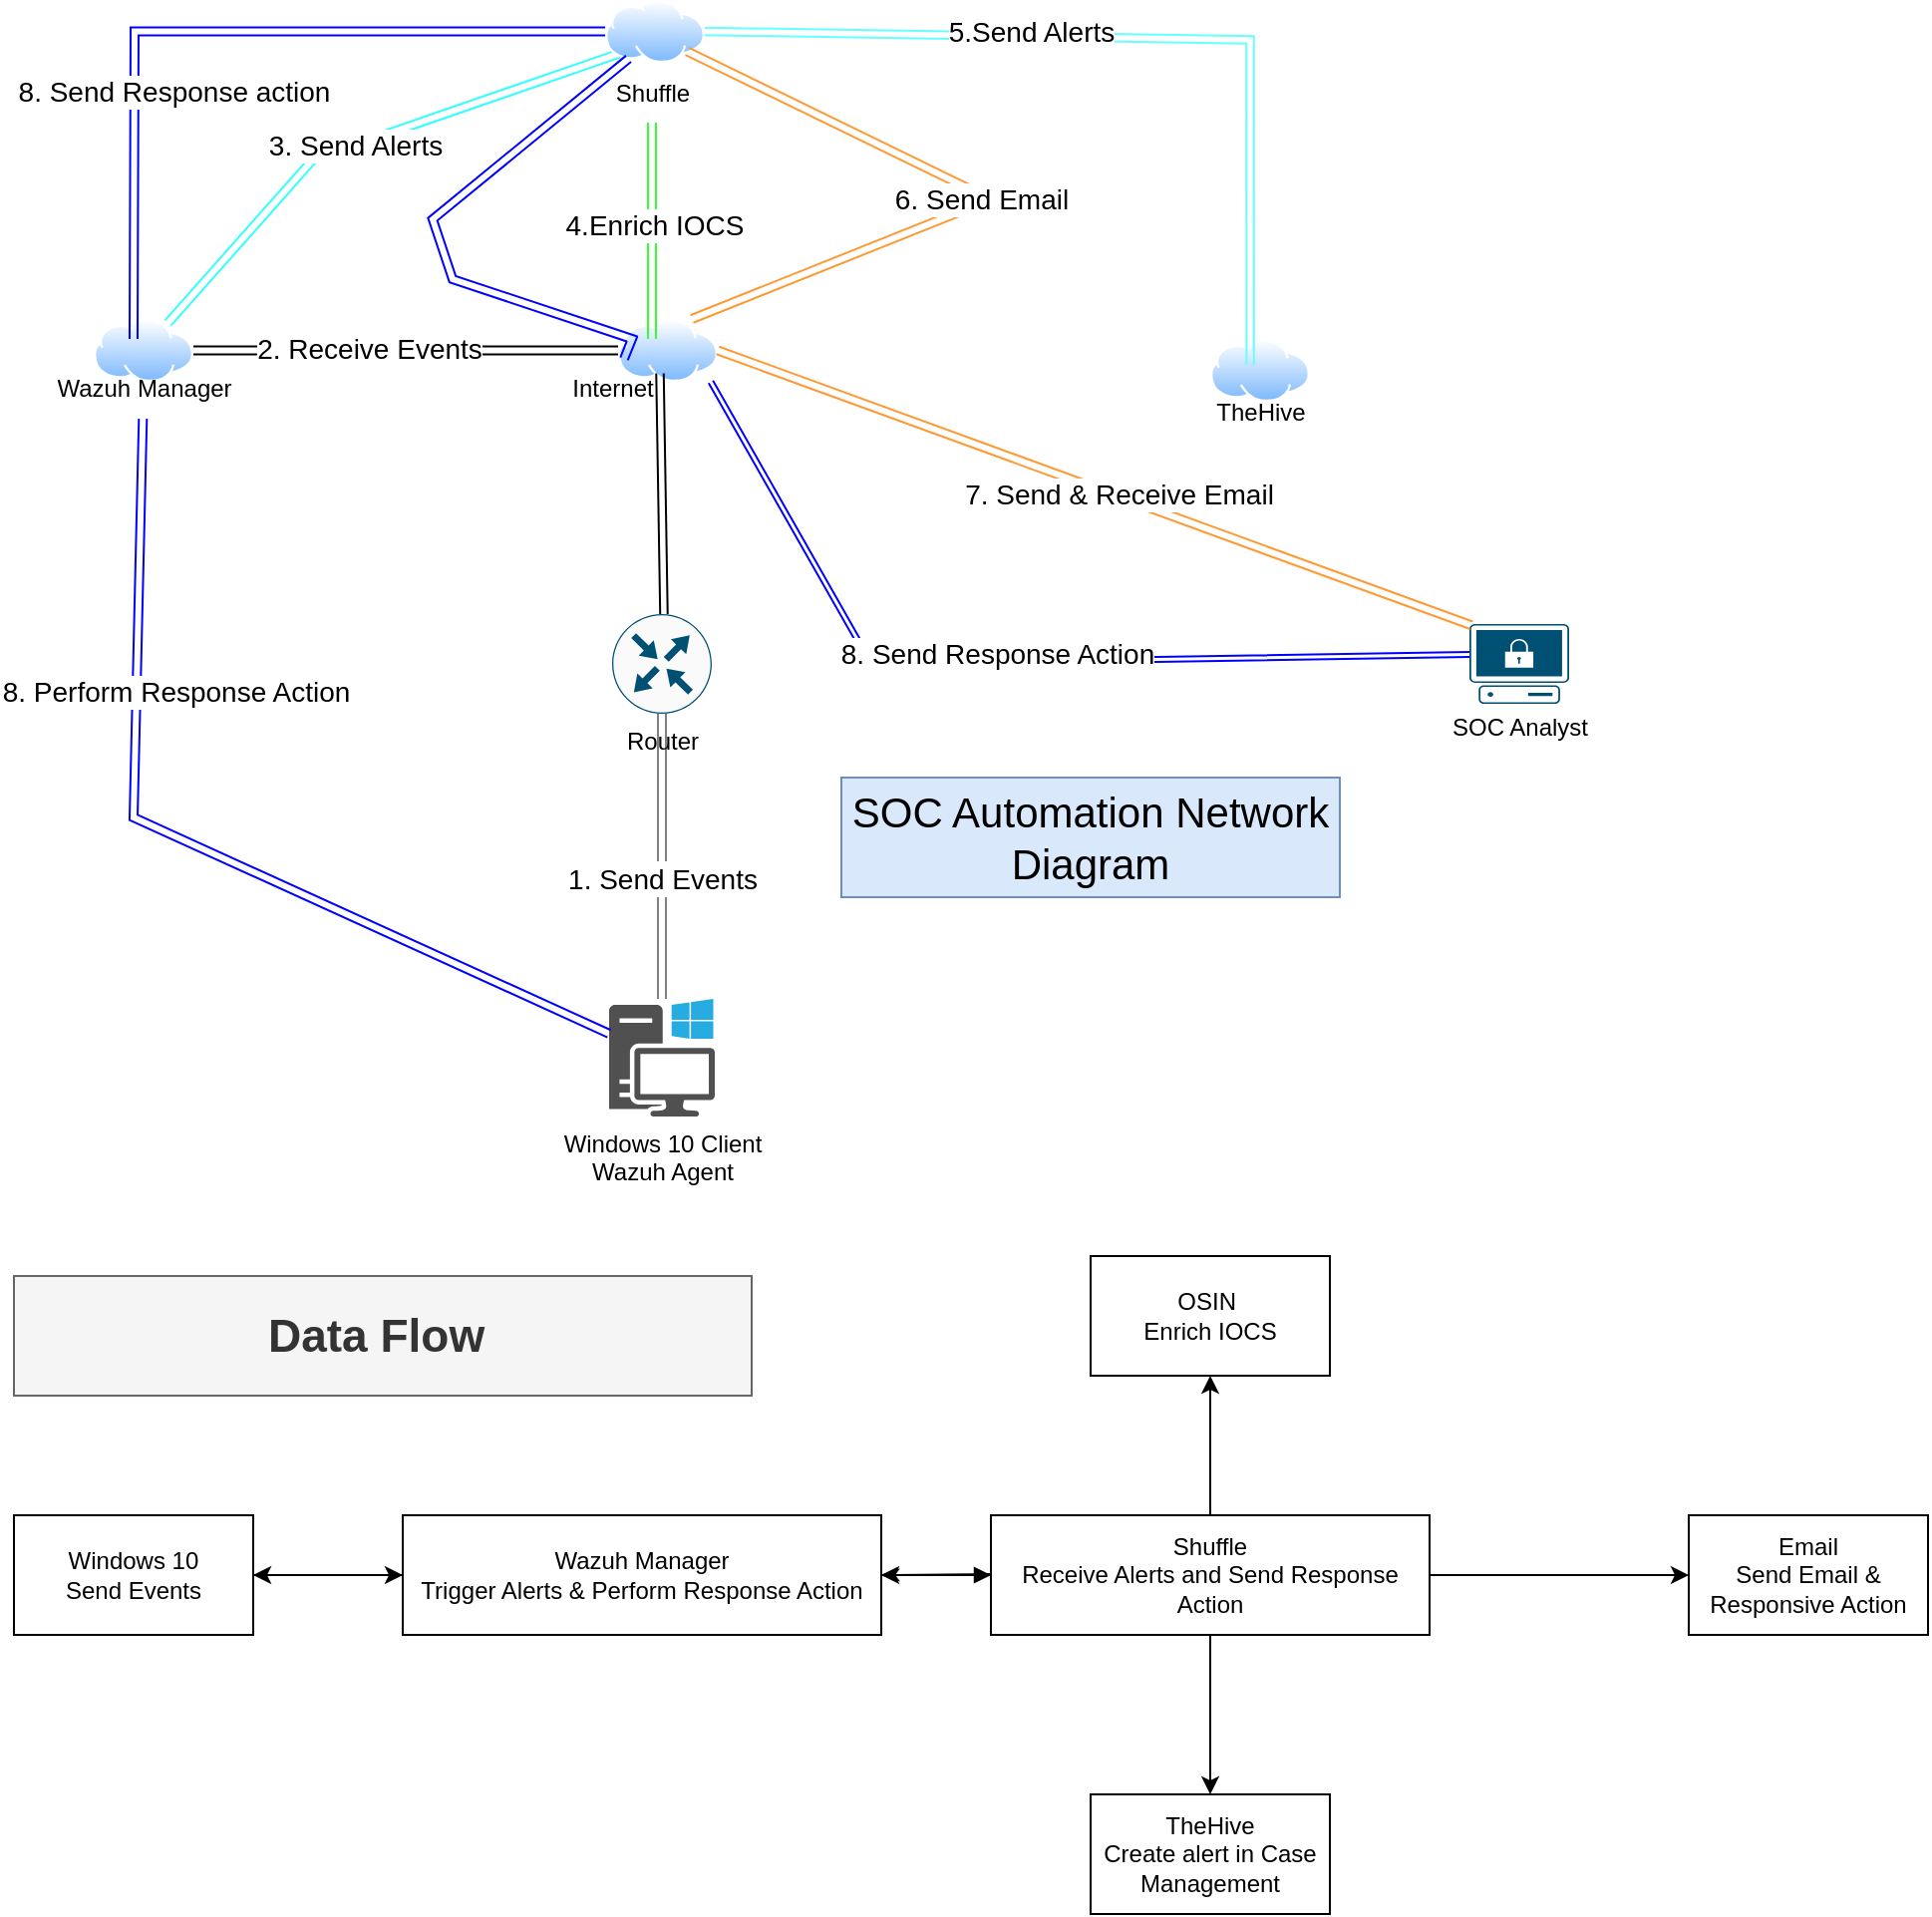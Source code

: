 <mxfile version="23.1.7" type="github">
  <diagram name="Page-1" id="DVfuGTTi-v3JhufijJKv">
    <mxGraphModel dx="1193" dy="638" grid="1" gridSize="10" guides="1" tooltips="1" connect="1" arrows="1" fold="1" page="1" pageScale="1" pageWidth="850" pageHeight="1100" math="0" shadow="0">
      <root>
        <mxCell id="0" />
        <mxCell id="1" parent="0" />
        <mxCell id="k55ChuR2nx8EMU8uZh2R-14" style="edgeStyle=orthogonalEdgeStyle;rounded=0;orthogonalLoop=1;jettySize=auto;html=1;startArrow=block;startFill=1;strokeColor=#808080;shape=link;" edge="1" parent="1" source="k55ChuR2nx8EMU8uZh2R-1" target="k55ChuR2nx8EMU8uZh2R-2">
          <mxGeometry relative="1" as="geometry" />
        </mxCell>
        <mxCell id="k55ChuR2nx8EMU8uZh2R-17" value="&lt;font style=&quot;font-size: 14px;&quot;&gt;1. Send Events&lt;/font&gt;" style="edgeLabel;html=1;align=center;verticalAlign=middle;resizable=0;points=[];fontSize=15;" vertex="1" connectable="0" parent="k55ChuR2nx8EMU8uZh2R-14">
          <mxGeometry x="0.245" y="-1" relative="1" as="geometry">
            <mxPoint x="-1" y="28" as="offset" />
          </mxGeometry>
        </mxCell>
        <mxCell id="k55ChuR2nx8EMU8uZh2R-1" value="Windows 10 Client&lt;br&gt;Wazuh Agent" style="sketch=0;pointerEvents=1;shadow=0;dashed=0;html=1;strokeColor=none;fillColor=#505050;labelPosition=center;verticalLabelPosition=bottom;verticalAlign=top;outlineConnect=0;align=center;shape=mxgraph.office.devices.workstation_pc;" vertex="1" parent="1">
          <mxGeometry x="308.5" y="521" width="53" height="59" as="geometry" />
        </mxCell>
        <mxCell id="k55ChuR2nx8EMU8uZh2R-2" value="Router" style="sketch=0;points=[[0.5,0,0],[1,0.5,0],[0.5,1,0],[0,0.5,0],[0.145,0.145,0],[0.856,0.145,0],[0.855,0.856,0],[0.145,0.855,0]];verticalLabelPosition=bottom;html=1;verticalAlign=top;aspect=fixed;align=center;pointerEvents=1;shape=mxgraph.cisco19.rect;prIcon=router;fillColor=#FAFAFA;strokeColor=#005073;" vertex="1" parent="1">
          <mxGeometry x="310" y="328" width="50" height="50" as="geometry" />
        </mxCell>
        <mxCell id="k55ChuR2nx8EMU8uZh2R-18" style="edgeStyle=orthogonalEdgeStyle;rounded=0;orthogonalLoop=1;jettySize=auto;html=1;entryX=1;entryY=0.5;entryDx=0;entryDy=0;shape=link;" edge="1" parent="1" source="k55ChuR2nx8EMU8uZh2R-3" target="k55ChuR2nx8EMU8uZh2R-5">
          <mxGeometry relative="1" as="geometry" />
        </mxCell>
        <mxCell id="k55ChuR2nx8EMU8uZh2R-19" value="&lt;font style=&quot;font-size: 14px;&quot;&gt;2. Receive Events&lt;/font&gt;" style="edgeLabel;html=1;align=center;verticalAlign=middle;resizable=0;points=[];" vertex="1" connectable="0" parent="k55ChuR2nx8EMU8uZh2R-18">
          <mxGeometry x="0.173" y="-1" relative="1" as="geometry">
            <mxPoint as="offset" />
          </mxGeometry>
        </mxCell>
        <mxCell id="k55ChuR2nx8EMU8uZh2R-3" value="" style="image;aspect=fixed;perimeter=ellipsePerimeter;html=1;align=center;shadow=0;dashed=0;spacingTop=3;image=img/lib/active_directory/internet_cloud.svg;" vertex="1" parent="1">
          <mxGeometry x="313" y="180" width="50" height="31.5" as="geometry" />
        </mxCell>
        <mxCell id="k55ChuR2nx8EMU8uZh2R-4" value="" style="image;aspect=fixed;perimeter=ellipsePerimeter;html=1;align=center;shadow=0;dashed=0;spacingTop=3;image=img/lib/active_directory/internet_cloud.svg;" vertex="1" parent="1">
          <mxGeometry x="610" y="190" width="50" height="31.5" as="geometry" />
        </mxCell>
        <mxCell id="k55ChuR2nx8EMU8uZh2R-20" style="rounded=0;orthogonalLoop=1;jettySize=auto;html=1;entryX=0;entryY=1;entryDx=0;entryDy=0;shape=link;strokeColor=#33FFFF;" edge="1" parent="1" source="k55ChuR2nx8EMU8uZh2R-5" target="k55ChuR2nx8EMU8uZh2R-7">
          <mxGeometry relative="1" as="geometry">
            <Array as="points">
              <mxPoint x="160" y="100" />
            </Array>
          </mxGeometry>
        </mxCell>
        <mxCell id="k55ChuR2nx8EMU8uZh2R-21" value="&lt;font style=&quot;font-size: 14px;&quot;&gt;3. Send Alerts&lt;/font&gt;" style="edgeLabel;html=1;align=center;verticalAlign=middle;resizable=0;points=[];" vertex="1" connectable="0" parent="k55ChuR2nx8EMU8uZh2R-20">
          <mxGeometry x="-0.031" relative="1" as="geometry">
            <mxPoint as="offset" />
          </mxGeometry>
        </mxCell>
        <mxCell id="k55ChuR2nx8EMU8uZh2R-5" value="" style="image;aspect=fixed;perimeter=ellipsePerimeter;html=1;align=center;shadow=0;dashed=0;spacingTop=3;image=img/lib/active_directory/internet_cloud.svg;" vertex="1" parent="1">
          <mxGeometry x="50" y="180" width="50" height="31.5" as="geometry" />
        </mxCell>
        <mxCell id="k55ChuR2nx8EMU8uZh2R-6" style="edgeStyle=orthogonalEdgeStyle;rounded=0;orthogonalLoop=1;jettySize=auto;html=1;exitX=0.25;exitY=0;exitDx=0;exitDy=0;entryX=0.75;entryY=0;entryDx=0;entryDy=0;strokeColor=none;" edge="1" parent="1" source="k55ChuR2nx8EMU8uZh2R-3" target="k55ChuR2nx8EMU8uZh2R-3">
          <mxGeometry relative="1" as="geometry" />
        </mxCell>
        <mxCell id="k55ChuR2nx8EMU8uZh2R-36" style="edgeStyle=orthogonalEdgeStyle;rounded=0;orthogonalLoop=1;jettySize=auto;html=1;shape=link;strokeColor=#0000FF;" edge="1" parent="1" source="k55ChuR2nx8EMU8uZh2R-7">
          <mxGeometry relative="1" as="geometry">
            <mxPoint x="70" y="190.0" as="targetPoint" />
          </mxGeometry>
        </mxCell>
        <mxCell id="k55ChuR2nx8EMU8uZh2R-7" value="" style="image;aspect=fixed;perimeter=ellipsePerimeter;html=1;align=center;shadow=0;dashed=0;spacingTop=3;image=img/lib/active_directory/internet_cloud.svg;" vertex="1" parent="1">
          <mxGeometry x="306.5" y="20" width="50" height="31.5" as="geometry" />
        </mxCell>
        <mxCell id="k55ChuR2nx8EMU8uZh2R-38" style="rounded=0;orthogonalLoop=1;jettySize=auto;html=1;shape=link;strokeColor=#0000FF;" edge="1" parent="1" source="k55ChuR2nx8EMU8uZh2R-8" target="k55ChuR2nx8EMU8uZh2R-1">
          <mxGeometry relative="1" as="geometry">
            <Array as="points">
              <mxPoint x="70" y="430" />
            </Array>
          </mxGeometry>
        </mxCell>
        <mxCell id="k55ChuR2nx8EMU8uZh2R-39" value="&lt;font style=&quot;font-size: 14px;&quot;&gt;8. Perform Response Action&lt;/font&gt;" style="edgeLabel;html=1;align=center;verticalAlign=middle;resizable=0;points=[];" vertex="1" connectable="0" parent="k55ChuR2nx8EMU8uZh2R-38">
          <mxGeometry x="-0.407" y="1" relative="1" as="geometry">
            <mxPoint x="18" as="offset" />
          </mxGeometry>
        </mxCell>
        <mxCell id="k55ChuR2nx8EMU8uZh2R-8" value="Wazuh Manager" style="text;html=1;align=center;verticalAlign=middle;resizable=0;points=[];autosize=1;strokeColor=none;fillColor=none;" vertex="1" parent="1">
          <mxGeometry x="20" y="200" width="110" height="30" as="geometry" />
        </mxCell>
        <mxCell id="k55ChuR2nx8EMU8uZh2R-9" value="Internet" style="text;html=1;align=center;verticalAlign=middle;resizable=0;points=[];autosize=1;strokeColor=none;fillColor=none;" vertex="1" parent="1">
          <mxGeometry x="280" y="200" width="60" height="30" as="geometry" />
        </mxCell>
        <mxCell id="k55ChuR2nx8EMU8uZh2R-10" value="TheHive" style="text;html=1;align=center;verticalAlign=middle;resizable=0;points=[];autosize=1;strokeColor=none;fillColor=none;" vertex="1" parent="1">
          <mxGeometry x="600" y="211.5" width="70" height="30" as="geometry" />
        </mxCell>
        <mxCell id="k55ChuR2nx8EMU8uZh2R-22" style="edgeStyle=orthogonalEdgeStyle;rounded=0;orthogonalLoop=1;jettySize=auto;html=1;shape=link;strokeColor=#33FF33;" edge="1" parent="1" source="k55ChuR2nx8EMU8uZh2R-11">
          <mxGeometry relative="1" as="geometry">
            <mxPoint x="330" y="190.0" as="targetPoint" />
          </mxGeometry>
        </mxCell>
        <mxCell id="k55ChuR2nx8EMU8uZh2R-23" value="&lt;font style=&quot;font-size: 14px;&quot;&gt;4.Enrich IOCS&lt;/font&gt;" style="edgeLabel;html=1;align=center;verticalAlign=middle;resizable=0;points=[];" vertex="1" connectable="0" parent="k55ChuR2nx8EMU8uZh2R-22">
          <mxGeometry x="-0.051" y="1" relative="1" as="geometry">
            <mxPoint as="offset" />
          </mxGeometry>
        </mxCell>
        <mxCell id="k55ChuR2nx8EMU8uZh2R-25" style="rounded=0;orthogonalLoop=1;jettySize=auto;html=1;shape=link;strokeColor=#66FFFF;width=3.75;entryX=0.25;entryY=0;entryDx=0;entryDy=0;exitX=1;exitY=0.5;exitDx=0;exitDy=0;" edge="1" parent="1" source="k55ChuR2nx8EMU8uZh2R-7">
          <mxGeometry relative="1" as="geometry">
            <mxPoint x="363" y="51.504" as="sourcePoint" />
            <mxPoint x="630.049" y="203.305" as="targetPoint" />
            <Array as="points">
              <mxPoint x="630" y="40" />
            </Array>
          </mxGeometry>
        </mxCell>
        <mxCell id="k55ChuR2nx8EMU8uZh2R-26" value="&lt;font style=&quot;font-size: 14px;&quot;&gt;5.Send Alerts&lt;/font&gt;" style="edgeLabel;html=1;align=center;verticalAlign=middle;resizable=0;points=[];" vertex="1" connectable="0" parent="k55ChuR2nx8EMU8uZh2R-25">
          <mxGeometry x="0.09" y="3" relative="1" as="geometry">
            <mxPoint x="-75" y="-1" as="offset" />
          </mxGeometry>
        </mxCell>
        <mxCell id="k55ChuR2nx8EMU8uZh2R-28" style="rounded=0;orthogonalLoop=1;jettySize=auto;html=1;shape=link;strokeColor=#FF9933;exitX=0.794;exitY=-0.192;exitDx=0;exitDy=0;exitPerimeter=0;" edge="1" parent="1" source="k55ChuR2nx8EMU8uZh2R-11">
          <mxGeometry relative="1" as="geometry">
            <mxPoint x="380" y="60.21" as="sourcePoint" />
            <mxPoint x="350" y="180" as="targetPoint" />
            <Array as="points">
              <mxPoint x="500" y="120" />
            </Array>
          </mxGeometry>
        </mxCell>
        <mxCell id="k55ChuR2nx8EMU8uZh2R-29" value="&lt;font style=&quot;font-size: 14px;&quot;&gt;6. Send Email&lt;/font&gt;" style="edgeLabel;html=1;align=center;verticalAlign=middle;resizable=0;points=[];" vertex="1" connectable="0" parent="k55ChuR2nx8EMU8uZh2R-28">
          <mxGeometry x="-0.005" y="-2" relative="1" as="geometry">
            <mxPoint as="offset" />
          </mxGeometry>
        </mxCell>
        <mxCell id="k55ChuR2nx8EMU8uZh2R-11" value="Shuffle" style="text;html=1;align=center;verticalAlign=middle;resizable=0;points=[];autosize=1;strokeColor=none;fillColor=none;" vertex="1" parent="1">
          <mxGeometry x="300" y="51.5" width="60" height="30" as="geometry" />
        </mxCell>
        <mxCell id="k55ChuR2nx8EMU8uZh2R-12" value="" style="points=[[0.02,0.015,0],[0.5,0,0],[0.98,0.015,0],[1,0.38,0],[0.895,0.98,0],[0.5,1,0],[0.105,0.98,0],[0,0.38,0]];verticalLabelPosition=bottom;sketch=0;html=1;verticalAlign=top;aspect=fixed;align=center;pointerEvents=1;shape=mxgraph.cisco19.secure_endpoint_pc;fillColor=#005073;strokeColor=none;" vertex="1" parent="1">
          <mxGeometry x="740" y="333" width="50" height="40" as="geometry" />
        </mxCell>
        <mxCell id="k55ChuR2nx8EMU8uZh2R-13" value="SOC Analyst" style="text;html=1;align=center;verticalAlign=middle;resizable=0;points=[];autosize=1;strokeColor=none;fillColor=none;" vertex="1" parent="1">
          <mxGeometry x="720" y="370" width="90" height="30" as="geometry" />
        </mxCell>
        <mxCell id="k55ChuR2nx8EMU8uZh2R-16" style="rounded=0;orthogonalLoop=1;jettySize=auto;html=1;entryX=0.467;entryY=-0.142;entryDx=0;entryDy=0;entryPerimeter=0;shape=link;width=-3.75;" edge="1" parent="1">
          <mxGeometry relative="1" as="geometry">
            <mxPoint x="335.99" y="328" as="sourcePoint" />
            <mxPoint x="334.01" y="207.24" as="targetPoint" />
          </mxGeometry>
        </mxCell>
        <mxCell id="k55ChuR2nx8EMU8uZh2R-30" style="rounded=0;orthogonalLoop=1;jettySize=auto;html=1;entryX=0.02;entryY=0.015;entryDx=0;entryDy=0;entryPerimeter=0;shape=link;strokeColor=#FF9933;exitX=1;exitY=0.5;exitDx=0;exitDy=0;" edge="1" parent="1" source="k55ChuR2nx8EMU8uZh2R-3" target="k55ChuR2nx8EMU8uZh2R-12">
          <mxGeometry relative="1" as="geometry">
            <mxPoint x="370.77" y="189.998" as="sourcePoint" />
            <mxPoint x="680" y="317.17" as="targetPoint" />
          </mxGeometry>
        </mxCell>
        <mxCell id="k55ChuR2nx8EMU8uZh2R-31" value="&lt;font style=&quot;font-size: 14px;&quot;&gt;7. Send &amp;amp; Receive Email&lt;/font&gt;" style="edgeLabel;html=1;align=center;verticalAlign=middle;resizable=0;points=[];" vertex="1" connectable="0" parent="k55ChuR2nx8EMU8uZh2R-30">
          <mxGeometry x="0.062" y="1" relative="1" as="geometry">
            <mxPoint as="offset" />
          </mxGeometry>
        </mxCell>
        <mxCell id="k55ChuR2nx8EMU8uZh2R-32" style="rounded=0;orthogonalLoop=1;jettySize=auto;html=1;entryX=0.55;entryY=-0.079;entryDx=0;entryDy=0;entryPerimeter=0;shape=link;strokeColor=#0000FF;width=2.5;exitX=0;exitY=0.38;exitDx=0;exitDy=0;exitPerimeter=0;" edge="1" parent="1" source="k55ChuR2nx8EMU8uZh2R-12">
          <mxGeometry relative="1" as="geometry">
            <mxPoint x="680" y="350.989" as="sourcePoint" />
            <mxPoint x="359.5" y="211.5" as="targetPoint" />
            <Array as="points">
              <mxPoint x="440" y="353" />
            </Array>
          </mxGeometry>
        </mxCell>
        <mxCell id="k55ChuR2nx8EMU8uZh2R-33" value="&lt;font style=&quot;font-size: 14px;&quot;&gt;8. Send Response Action&lt;/font&gt;" style="edgeLabel;html=1;align=center;verticalAlign=middle;resizable=0;points=[];" vertex="1" connectable="0" parent="k55ChuR2nx8EMU8uZh2R-32">
          <mxGeometry x="-0.008" y="-1" relative="1" as="geometry">
            <mxPoint x="-8" y="-3" as="offset" />
          </mxGeometry>
        </mxCell>
        <mxCell id="k55ChuR2nx8EMU8uZh2R-34" style="rounded=0;orthogonalLoop=1;jettySize=auto;html=1;entryX=0.304;entryY=-0.067;entryDx=0;entryDy=0;entryPerimeter=0;shape=link;strokeColor=#0000FF;" edge="1" parent="1" source="k55ChuR2nx8EMU8uZh2R-9" target="k55ChuR2nx8EMU8uZh2R-11">
          <mxGeometry relative="1" as="geometry">
            <Array as="points">
              <mxPoint x="320" y="190" />
              <mxPoint x="230" y="160" />
              <mxPoint x="220" y="130" />
            </Array>
          </mxGeometry>
        </mxCell>
        <mxCell id="k55ChuR2nx8EMU8uZh2R-35" style="edgeStyle=orthogonalEdgeStyle;rounded=0;orthogonalLoop=1;jettySize=auto;html=1;entryX=0.461;entryY=-0.058;entryDx=0;entryDy=0;entryPerimeter=0;shape=link;strokeColor=none;" edge="1" parent="1" source="k55ChuR2nx8EMU8uZh2R-7" target="k55ChuR2nx8EMU8uZh2R-8">
          <mxGeometry relative="1" as="geometry" />
        </mxCell>
        <mxCell id="k55ChuR2nx8EMU8uZh2R-37" value="&lt;font style=&quot;font-size: 14px;&quot;&gt;8. Send Response action&lt;/font&gt;" style="edgeLabel;html=1;align=center;verticalAlign=middle;resizable=0;points=[];" vertex="1" connectable="0" parent="k55ChuR2nx8EMU8uZh2R-35">
          <mxGeometry x="0.341" y="1" relative="1" as="geometry">
            <mxPoint x="18" y="-1" as="offset" />
          </mxGeometry>
        </mxCell>
        <mxCell id="k55ChuR2nx8EMU8uZh2R-41" style="edgeStyle=orthogonalEdgeStyle;rounded=0;orthogonalLoop=1;jettySize=auto;html=1;" edge="1" parent="1" source="k55ChuR2nx8EMU8uZh2R-40">
          <mxGeometry relative="1" as="geometry">
            <mxPoint x="250" y="810" as="targetPoint" />
          </mxGeometry>
        </mxCell>
        <mxCell id="k55ChuR2nx8EMU8uZh2R-40" value="Windows 10&lt;br&gt;Send Events" style="whiteSpace=wrap;html=1;" vertex="1" parent="1">
          <mxGeometry x="10" y="780" width="120" height="60" as="geometry" />
        </mxCell>
        <mxCell id="k55ChuR2nx8EMU8uZh2R-43" value="" style="edgeStyle=orthogonalEdgeStyle;rounded=0;orthogonalLoop=1;jettySize=auto;html=1;startArrow=classic;startFill=1;" edge="1" parent="1" source="k55ChuR2nx8EMU8uZh2R-42" target="k55ChuR2nx8EMU8uZh2R-40">
          <mxGeometry relative="1" as="geometry" />
        </mxCell>
        <mxCell id="k55ChuR2nx8EMU8uZh2R-44" style="edgeStyle=orthogonalEdgeStyle;rounded=0;orthogonalLoop=1;jettySize=auto;html=1;exitX=1;exitY=0.5;exitDx=0;exitDy=0;startArrow=classicThin;startFill=1;endArrow=classicThin;endFill=1;" edge="1" parent="1" source="k55ChuR2nx8EMU8uZh2R-42">
          <mxGeometry relative="1" as="geometry">
            <mxPoint x="510" y="809.5" as="targetPoint" />
          </mxGeometry>
        </mxCell>
        <mxCell id="k55ChuR2nx8EMU8uZh2R-42" value="Wazuh Manager&lt;br&gt;Trigger Alerts &amp;amp; Perform Response Action" style="whiteSpace=wrap;html=1;" vertex="1" parent="1">
          <mxGeometry x="205" y="780" width="240" height="60" as="geometry" />
        </mxCell>
        <mxCell id="k55ChuR2nx8EMU8uZh2R-47" value="" style="edgeStyle=orthogonalEdgeStyle;rounded=0;orthogonalLoop=1;jettySize=auto;html=1;startArrow=block;startFill=1;" edge="1" parent="1" source="k55ChuR2nx8EMU8uZh2R-46" target="k55ChuR2nx8EMU8uZh2R-42">
          <mxGeometry relative="1" as="geometry" />
        </mxCell>
        <mxCell id="k55ChuR2nx8EMU8uZh2R-49" value="" style="edgeStyle=orthogonalEdgeStyle;rounded=0;orthogonalLoop=1;jettySize=auto;html=1;" edge="1" parent="1" source="k55ChuR2nx8EMU8uZh2R-46" target="k55ChuR2nx8EMU8uZh2R-48">
          <mxGeometry relative="1" as="geometry" />
        </mxCell>
        <mxCell id="k55ChuR2nx8EMU8uZh2R-51" value="" style="edgeStyle=orthogonalEdgeStyle;rounded=0;orthogonalLoop=1;jettySize=auto;html=1;" edge="1" parent="1" source="k55ChuR2nx8EMU8uZh2R-46" target="k55ChuR2nx8EMU8uZh2R-50">
          <mxGeometry relative="1" as="geometry" />
        </mxCell>
        <mxCell id="k55ChuR2nx8EMU8uZh2R-53" value="" style="edgeStyle=orthogonalEdgeStyle;rounded=0;orthogonalLoop=1;jettySize=auto;html=1;" edge="1" parent="1" source="k55ChuR2nx8EMU8uZh2R-46" target="k55ChuR2nx8EMU8uZh2R-52">
          <mxGeometry relative="1" as="geometry" />
        </mxCell>
        <mxCell id="k55ChuR2nx8EMU8uZh2R-46" value="Shuffle&lt;br&gt;Receive Alerts and Send Response Action" style="whiteSpace=wrap;html=1;" vertex="1" parent="1">
          <mxGeometry x="500" y="780" width="220" height="60" as="geometry" />
        </mxCell>
        <mxCell id="k55ChuR2nx8EMU8uZh2R-48" value="OSIN&amp;nbsp;&lt;br&gt;Enrich IOCS" style="whiteSpace=wrap;html=1;" vertex="1" parent="1">
          <mxGeometry x="550" y="650" width="120" height="60" as="geometry" />
        </mxCell>
        <mxCell id="k55ChuR2nx8EMU8uZh2R-50" value="TheHive&lt;br&gt;Create alert in Case Management" style="whiteSpace=wrap;html=1;" vertex="1" parent="1">
          <mxGeometry x="550" y="920" width="120" height="60" as="geometry" />
        </mxCell>
        <mxCell id="k55ChuR2nx8EMU8uZh2R-52" value="Email&lt;br&gt;Send Email &amp;amp; Responsive Action" style="whiteSpace=wrap;html=1;" vertex="1" parent="1">
          <mxGeometry x="850" y="780" width="120" height="60" as="geometry" />
        </mxCell>
        <mxCell id="k55ChuR2nx8EMU8uZh2R-54" value="&lt;b&gt;&lt;font style=&quot;font-size: 23px;&quot;&gt;Data Flow&amp;nbsp;&lt;/font&gt;&lt;/b&gt;" style="whiteSpace=wrap;html=1;fillColor=#f5f5f5;strokeColor=#666666;fontColor=#333333;" vertex="1" parent="1">
          <mxGeometry x="10" y="660" width="370" height="60" as="geometry" />
        </mxCell>
        <mxCell id="k55ChuR2nx8EMU8uZh2R-55" value="&lt;font style=&quot;font-size: 21px;&quot;&gt;SOC Automation Network Diagram&lt;/font&gt;" style="whiteSpace=wrap;html=1;fillColor=#dae8fc;strokeColor=#6c8ebf;" vertex="1" parent="1">
          <mxGeometry x="425" y="410" width="250" height="60" as="geometry" />
        </mxCell>
      </root>
    </mxGraphModel>
  </diagram>
</mxfile>
